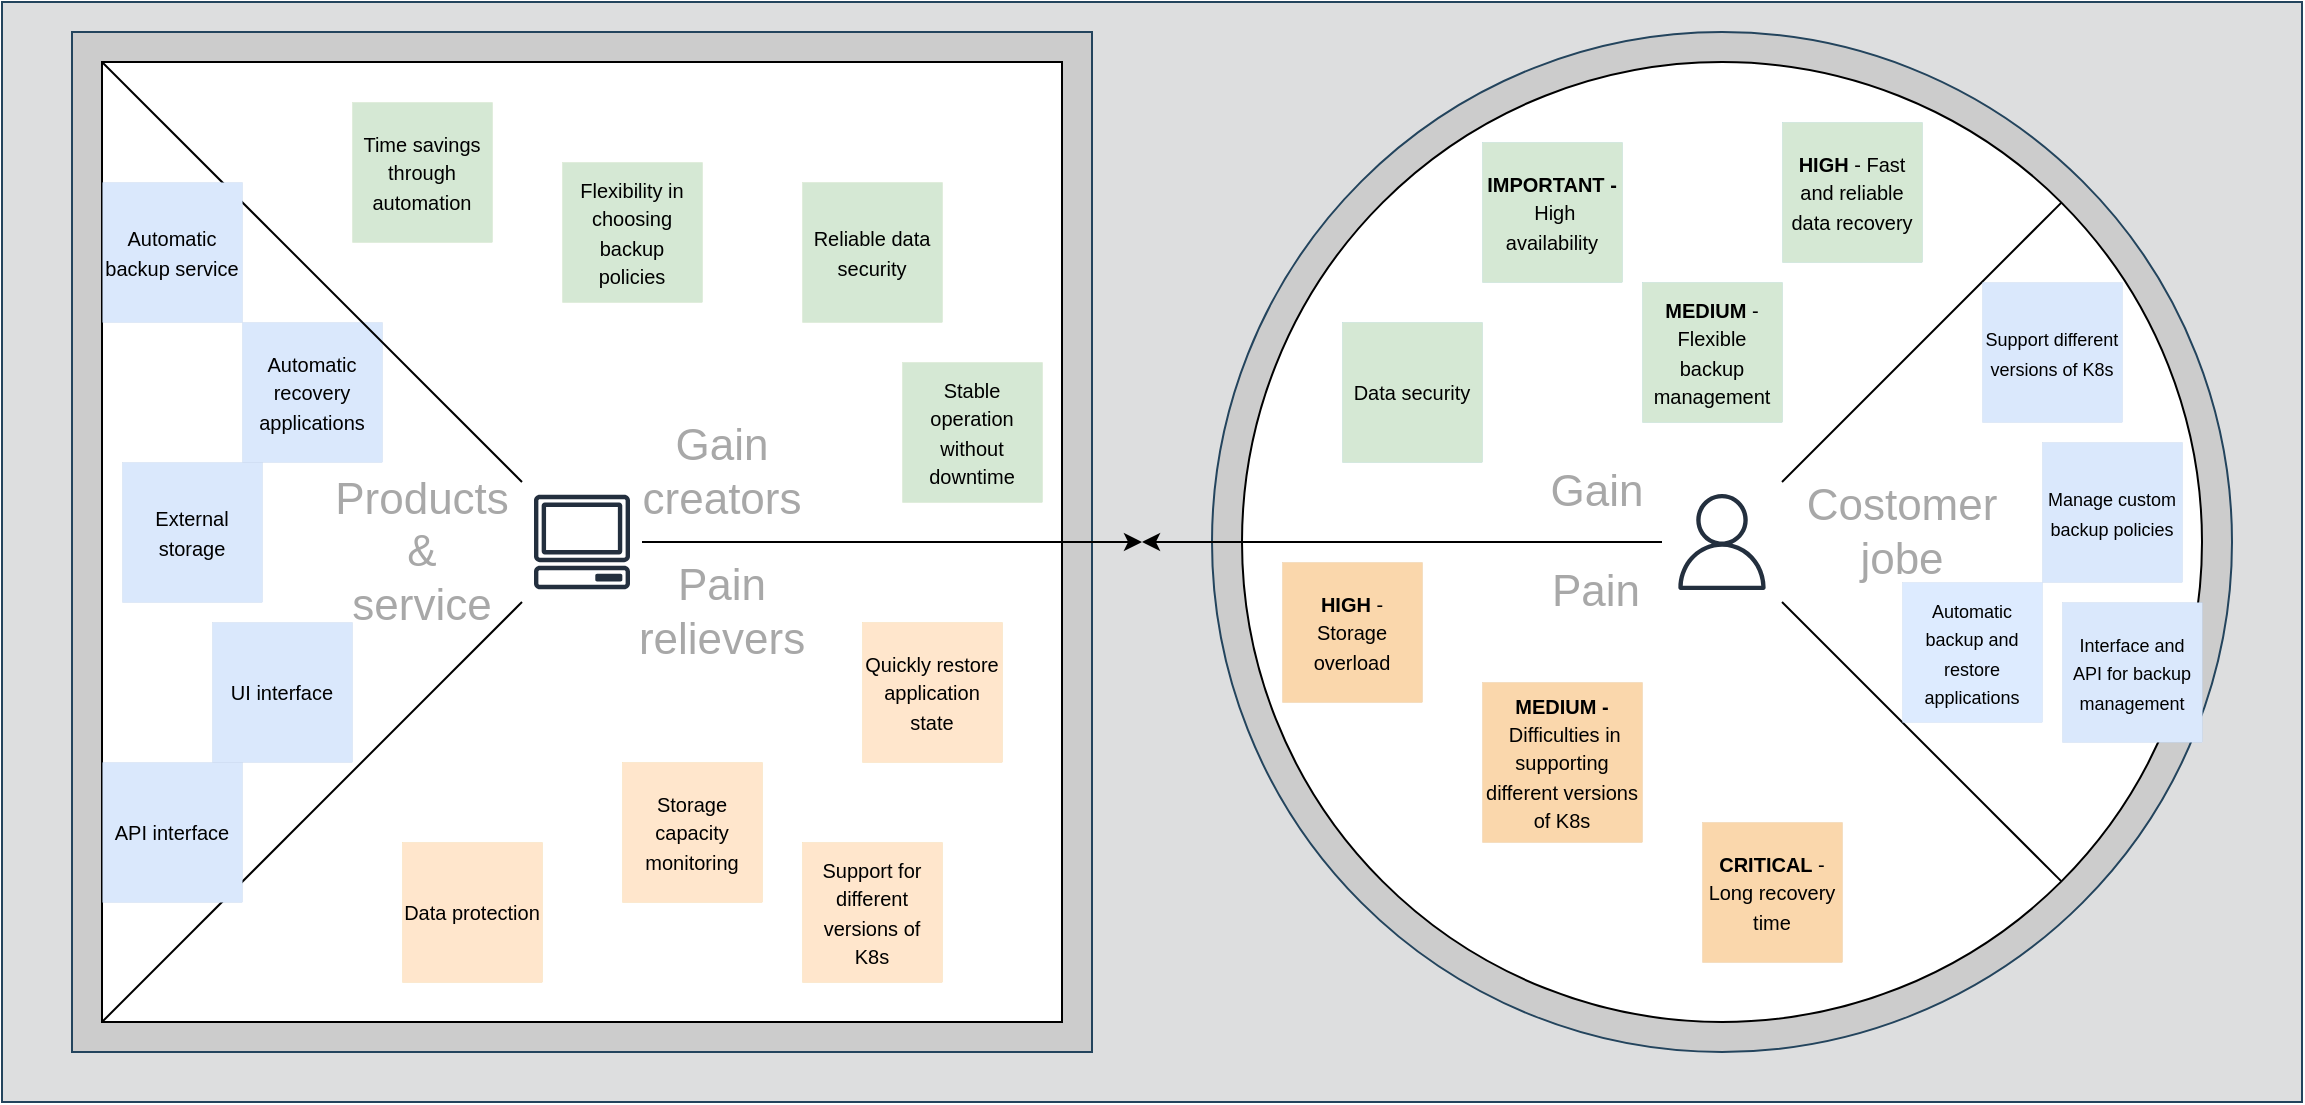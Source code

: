 <mxfile version="24.7.8">
  <diagram name="Страница — 1" id="ZWZOfKbPBvwn-qi-9Pri">
    <mxGraphModel dx="1434" dy="844" grid="1" gridSize="10" guides="1" tooltips="1" connect="1" arrows="1" fold="1" page="1" pageScale="1" pageWidth="827" pageHeight="1169" math="0" shadow="0">
      <root>
        <mxCell id="0" />
        <mxCell id="1" parent="0" />
        <mxCell id="bCf5sGynSnwTklrirDn9-61" value="" style="rounded=0;whiteSpace=wrap;html=1;fillColor=#dddedf;strokeColor=#23445d;" parent="1" vertex="1">
          <mxGeometry y="130" width="1150" height="550" as="geometry" />
        </mxCell>
        <mxCell id="bCf5sGynSnwTklrirDn9-65" value="" style="ellipse;whiteSpace=wrap;html=1;aspect=fixed;fillColor=#cccccc;strokeColor=#23445d;" parent="1" vertex="1">
          <mxGeometry x="605" y="145" width="510" height="510" as="geometry" />
        </mxCell>
        <mxCell id="bCf5sGynSnwTklrirDn9-63" value="" style="whiteSpace=wrap;html=1;aspect=fixed;fillColor=#cccccc;strokeColor=#23445d;" parent="1" vertex="1">
          <mxGeometry x="35" y="145" width="510" height="510" as="geometry" />
        </mxCell>
        <mxCell id="bCf5sGynSnwTklrirDn9-43" style="edgeStyle=orthogonalEdgeStyle;rounded=0;orthogonalLoop=1;jettySize=auto;html=1;" parent="1" source="bCf5sGynSnwTklrirDn9-2" edge="1">
          <mxGeometry relative="1" as="geometry">
            <mxPoint x="570" y="400" as="targetPoint" />
          </mxGeometry>
        </mxCell>
        <mxCell id="bCf5sGynSnwTklrirDn9-2" value="" style="ellipse;whiteSpace=wrap;html=1;aspect=fixed;" parent="1" vertex="1">
          <mxGeometry x="620" y="160" width="480" height="480" as="geometry" />
        </mxCell>
        <mxCell id="bCf5sGynSnwTklrirDn9-42" style="edgeStyle=orthogonalEdgeStyle;rounded=0;orthogonalLoop=1;jettySize=auto;html=1;" parent="1" source="bCf5sGynSnwTklrirDn9-1" edge="1">
          <mxGeometry relative="1" as="geometry">
            <mxPoint x="570" y="400" as="targetPoint" />
          </mxGeometry>
        </mxCell>
        <mxCell id="bCf5sGynSnwTklrirDn9-1" value="" style="whiteSpace=wrap;html=1;aspect=fixed;" parent="1" vertex="1">
          <mxGeometry x="50" y="160" width="480" height="480" as="geometry" />
        </mxCell>
        <mxCell id="bCf5sGynSnwTklrirDn9-8" value="" style="endArrow=none;html=1;rounded=0;entryX=0;entryY=1;entryDx=0;entryDy=0;" parent="1" source="bCf5sGynSnwTklrirDn9-11" target="bCf5sGynSnwTklrirDn9-1" edge="1">
          <mxGeometry width="50" height="50" relative="1" as="geometry">
            <mxPoint x="231" y="464" as="sourcePoint" />
            <mxPoint x="440" y="410" as="targetPoint" />
          </mxGeometry>
        </mxCell>
        <mxCell id="bCf5sGynSnwTklrirDn9-9" value="" style="endArrow=none;html=1;rounded=0;entryX=1;entryY=0.5;entryDx=0;entryDy=0;" parent="1" source="bCf5sGynSnwTklrirDn9-11" target="bCf5sGynSnwTklrirDn9-1" edge="1">
          <mxGeometry width="50" height="50" relative="1" as="geometry">
            <mxPoint x="227.97" y="461.98" as="sourcePoint" />
            <mxPoint x="440" y="410" as="targetPoint" />
          </mxGeometry>
        </mxCell>
        <mxCell id="bCf5sGynSnwTklrirDn9-10" value="User" style="sketch=0;outlineConnect=0;fontColor=#232F3E;gradientColor=none;strokeColor=#232F3E;fillColor=#ffffff;dashed=0;verticalLabelPosition=bottom;verticalAlign=top;align=center;html=1;fontSize=12;fontStyle=0;aspect=fixed;shape=mxgraph.aws4.resourceIcon;resIcon=mxgraph.aws4.user;" parent="1" vertex="1">
          <mxGeometry x="830" y="370" width="60" height="60" as="geometry" />
        </mxCell>
        <mxCell id="bCf5sGynSnwTklrirDn9-11" value="Client" style="sketch=0;outlineConnect=0;fontColor=#232F3E;gradientColor=none;strokeColor=#232F3E;fillColor=#ffffff;dashed=0;verticalLabelPosition=bottom;verticalAlign=top;align=center;html=1;fontSize=12;fontStyle=0;aspect=fixed;shape=mxgraph.aws4.resourceIcon;resIcon=mxgraph.aws4.client;" parent="1" vertex="1">
          <mxGeometry x="260" y="370" width="60" height="60" as="geometry" />
        </mxCell>
        <mxCell id="bCf5sGynSnwTklrirDn9-14" value="" style="endArrow=none;html=1;rounded=0;entryX=0;entryY=0.5;entryDx=0;entryDy=0;" parent="1" source="bCf5sGynSnwTklrirDn9-10" target="bCf5sGynSnwTklrirDn9-2" edge="1">
          <mxGeometry width="50" height="50" relative="1" as="geometry">
            <mxPoint x="390" y="460" as="sourcePoint" />
            <mxPoint x="440" y="410" as="targetPoint" />
          </mxGeometry>
        </mxCell>
        <mxCell id="bCf5sGynSnwTklrirDn9-18" value="" style="endArrow=none;html=1;rounded=0;entryX=1;entryY=0;entryDx=0;entryDy=0;" parent="1" source="bCf5sGynSnwTklrirDn9-10" target="bCf5sGynSnwTklrirDn9-2" edge="1">
          <mxGeometry width="50" height="50" relative="1" as="geometry">
            <mxPoint x="390" y="460" as="sourcePoint" />
            <mxPoint x="440" y="410" as="targetPoint" />
          </mxGeometry>
        </mxCell>
        <mxCell id="bCf5sGynSnwTklrirDn9-19" value="" style="endArrow=none;html=1;rounded=0;entryX=1;entryY=1;entryDx=0;entryDy=0;" parent="1" source="bCf5sGynSnwTklrirDn9-10" target="bCf5sGynSnwTklrirDn9-2" edge="1">
          <mxGeometry width="50" height="50" relative="1" as="geometry">
            <mxPoint x="390" y="460" as="sourcePoint" />
            <mxPoint x="440" y="410" as="targetPoint" />
          </mxGeometry>
        </mxCell>
        <mxCell id="bCf5sGynSnwTklrirDn9-20" value="&lt;font style=&quot;font-size: 22px;&quot; color=&quot;#a8a8a8&quot;&gt;Gain&lt;/font&gt;" style="text;html=1;align=center;verticalAlign=middle;whiteSpace=wrap;rounded=0;" parent="1" vertex="1">
          <mxGeometry x="768.5" y="360" width="57" height="30" as="geometry" />
        </mxCell>
        <mxCell id="bCf5sGynSnwTklrirDn9-21" value="&lt;font style=&quot;font-size: 22px;&quot; color=&quot;#a8a8a8&quot;&gt;Pain&lt;/font&gt;" style="text;html=1;align=center;verticalAlign=middle;whiteSpace=wrap;rounded=0;" parent="1" vertex="1">
          <mxGeometry x="767" y="410" width="60" height="30" as="geometry" />
        </mxCell>
        <mxCell id="bCf5sGynSnwTklrirDn9-22" value="&lt;font style=&quot;font-size: 22px;&quot; color=&quot;#a8a8a8&quot;&gt;Costomer&lt;br&gt;jobe&lt;/font&gt;" style="text;html=1;align=center;verticalAlign=middle;whiteSpace=wrap;rounded=0;" parent="1" vertex="1">
          <mxGeometry x="920" y="380" width="60" height="30" as="geometry" />
        </mxCell>
        <mxCell id="bCf5sGynSnwTklrirDn9-23" value="&lt;font style=&quot;font-size: 22px;&quot; color=&quot;#a8a8a8&quot;&gt;Gain creators&lt;/font&gt;" style="text;html=1;align=center;verticalAlign=middle;whiteSpace=wrap;rounded=0;" parent="1" vertex="1">
          <mxGeometry x="330" y="350" width="60" height="30" as="geometry" />
        </mxCell>
        <mxCell id="bCf5sGynSnwTklrirDn9-24" value="&lt;font style=&quot;font-size: 22px;&quot; color=&quot;#a8a8a8&quot;&gt;Pain&lt;br&gt;relievers&lt;/font&gt;" style="text;html=1;align=center;verticalAlign=middle;whiteSpace=wrap;rounded=0;" parent="1" vertex="1">
          <mxGeometry x="330" y="420" width="60" height="30" as="geometry" />
        </mxCell>
        <mxCell id="bCf5sGynSnwTklrirDn9-25" value="&lt;font color=&quot;#a8a8a8&quot;&gt;&lt;span style=&quot;font-size: 22px;&quot;&gt;Products&lt;br&gt;&amp;amp;&lt;br&gt;service&lt;/span&gt;&lt;/font&gt;" style="text;html=1;align=center;verticalAlign=middle;whiteSpace=wrap;rounded=0;" parent="1" vertex="1">
          <mxGeometry x="180" y="390" width="60" height="30" as="geometry" />
        </mxCell>
        <mxCell id="bCf5sGynSnwTklrirDn9-27" value="&lt;span style=&quot;font-size: 9px;&quot;&gt;Automatic backup and restore applications&lt;/span&gt;" style="whiteSpace=wrap;html=1;aspect=fixed;strokeWidth=0;fillColor=#DDEBFF;strokeColor=#6c8ebf;gradientColor=none;shadow=0;" parent="1" vertex="1">
          <mxGeometry x="950" y="420" width="70" height="70" as="geometry" />
        </mxCell>
        <mxCell id="bCf5sGynSnwTklrirDn9-28" value="&lt;span style=&quot;font-size: 9px; font-weight: 400;&quot;&gt;Manage custom backup policies&lt;/span&gt;" style="whiteSpace=wrap;html=1;aspect=fixed;strokeWidth=0;fillColor=#dae8fc;strokeColor=#6c8ebf;fontStyle=1" parent="1" vertex="1">
          <mxGeometry x="1020" y="350" width="70" height="70" as="geometry" />
        </mxCell>
        <mxCell id="bCf5sGynSnwTklrirDn9-29" value="&lt;span style=&quot;font-size: 9px;&quot;&gt;Support different versions of K8s&lt;/span&gt;" style="whiteSpace=wrap;html=1;aspect=fixed;strokeWidth=0;fillColor=#dae8fc;strokeColor=#6c8ebf;" parent="1" vertex="1">
          <mxGeometry x="990" y="270" width="70" height="70" as="geometry" />
        </mxCell>
        <mxCell id="bCf5sGynSnwTklrirDn9-30" value="&lt;span style=&quot;font-size: 9px;&quot;&gt;Interface and API for backup management&lt;/span&gt;" style="whiteSpace=wrap;html=1;aspect=fixed;strokeWidth=0;fillColor=#dae8fc;strokeColor=#6c8ebf;" parent="1" vertex="1">
          <mxGeometry x="1030" y="430" width="70" height="70" as="geometry" />
        </mxCell>
        <mxCell id="bCf5sGynSnwTklrirDn9-34" value="&lt;b style=&quot;font-size: x-small;&quot;&gt;MEDIUM -&amp;nbsp;&lt;/b&gt;&lt;font size=&quot;1&quot;&gt;Difficulties in supporting different versions of K8s&lt;/font&gt;" style="whiteSpace=wrap;html=1;aspect=fixed;strokeWidth=0;fillColor=#fad7ac;strokeColor=#b46504;shadow=0;" parent="1" vertex="1">
          <mxGeometry x="740" y="470" width="80" height="80" as="geometry" />
        </mxCell>
        <mxCell id="bCf5sGynSnwTklrirDn9-35" value="&lt;font size=&quot;1&quot;&gt;&lt;b&gt;CRITICAL&lt;/b&gt; - Long recovery time&lt;/font&gt;" style="whiteSpace=wrap;html=1;aspect=fixed;strokeWidth=0;fillColor=#fad7ac;strokeColor=#b46504;shadow=0;" parent="1" vertex="1">
          <mxGeometry x="850" y="540" width="70" height="70" as="geometry" />
        </mxCell>
        <mxCell id="bCf5sGynSnwTklrirDn9-36" value="&lt;font size=&quot;1&quot;&gt;&lt;b&gt;HIGH &lt;/b&gt;- Storage overload&lt;/font&gt;" style="whiteSpace=wrap;html=1;aspect=fixed;strokeWidth=0;fillColor=#fad7ac;strokeColor=#b46504;shadow=0;" parent="1" vertex="1">
          <mxGeometry x="640" y="410" width="70" height="70" as="geometry" />
        </mxCell>
        <mxCell id="bCf5sGynSnwTklrirDn9-38" value="&lt;font size=&quot;1&quot;&gt;&lt;b&gt;HIGH &lt;/b&gt;- Fast and reliable data recovery&lt;/font&gt;" style="whiteSpace=wrap;html=1;aspect=fixed;strokeWidth=0;fillColor=#d5e8d4;strokeColor=#0e8088;shadow=0;" parent="1" vertex="1">
          <mxGeometry x="890" y="190" width="70" height="70" as="geometry" />
        </mxCell>
        <mxCell id="bCf5sGynSnwTklrirDn9-39" value="&lt;font size=&quot;1&quot;&gt;Data security&lt;/font&gt;" style="whiteSpace=wrap;html=1;aspect=fixed;strokeWidth=0;fillColor=#d5e8d4;strokeColor=#0e8088;shadow=0;" parent="1" vertex="1">
          <mxGeometry x="670" y="290" width="70" height="70" as="geometry" />
        </mxCell>
        <mxCell id="bCf5sGynSnwTklrirDn9-40" value="&lt;font size=&quot;1&quot;&gt;&lt;b&gt;MEDIUM &lt;/b&gt;-Flexible backup management&lt;/font&gt;" style="whiteSpace=wrap;html=1;aspect=fixed;strokeWidth=0;fillColor=#d5e8d4;strokeColor=#0e8088;shadow=0;" parent="1" vertex="1">
          <mxGeometry x="820" y="270" width="70" height="70" as="geometry" />
        </mxCell>
        <mxCell id="bCf5sGynSnwTklrirDn9-41" value="&lt;div&gt;&lt;font size=&quot;1&quot;&gt;&lt;b&gt;IMPORTANT -&amp;nbsp;&lt;/b&gt;&lt;/font&gt;&lt;span style=&quot;font-size: x-small; background-color: initial;&quot;&gt;High availability&lt;/span&gt;&lt;/div&gt;" style="whiteSpace=wrap;html=1;aspect=fixed;strokeWidth=0;fillColor=#d5e8d4;strokeColor=#0e8088;shadow=0;" parent="1" vertex="1">
          <mxGeometry x="740" y="200" width="70" height="70" as="geometry" />
        </mxCell>
        <mxCell id="bCf5sGynSnwTklrirDn9-45" value="&lt;font size=&quot;1&quot;&gt;Automatic recovery applications&lt;/font&gt;" style="whiteSpace=wrap;html=1;aspect=fixed;strokeWidth=0;fillColor=#dae8fc;strokeColor=#6c8ebf;shadow=0;" parent="1" vertex="1">
          <mxGeometry x="120" y="290" width="70" height="70" as="geometry" />
        </mxCell>
        <mxCell id="bCf5sGynSnwTklrirDn9-46" value="&lt;font size=&quot;1&quot;&gt;External storage&lt;/font&gt;" style="whiteSpace=wrap;html=1;aspect=fixed;strokeWidth=0;fillColor=#dae8fc;strokeColor=#6c8ebf;shadow=0;" parent="1" vertex="1">
          <mxGeometry x="60" y="360" width="70" height="70" as="geometry" />
        </mxCell>
        <mxCell id="bCf5sGynSnwTklrirDn9-47" value="&lt;font size=&quot;1&quot;&gt;UI interface&lt;/font&gt;" style="whiteSpace=wrap;html=1;aspect=fixed;strokeWidth=0;fillColor=#dae8fc;strokeColor=#6c8ebf;shadow=0;" parent="1" vertex="1">
          <mxGeometry x="105" y="440" width="70" height="70" as="geometry" />
        </mxCell>
        <mxCell id="bCf5sGynSnwTklrirDn9-48" value="&lt;font size=&quot;1&quot;&gt;Support for different versions of K8s&lt;/font&gt;" style="whiteSpace=wrap;html=1;aspect=fixed;strokeWidth=0;fillColor=#ffe6cc;strokeColor=#d79b00;shadow=0;" parent="1" vertex="1">
          <mxGeometry x="400" y="550" width="70" height="70" as="geometry" />
        </mxCell>
        <mxCell id="bCf5sGynSnwTklrirDn9-50" value="&lt;font size=&quot;1&quot;&gt;Stable operation without downtime&lt;/font&gt;" style="whiteSpace=wrap;html=1;aspect=fixed;strokeWidth=0;fillColor=#d5e8d4;strokeColor=#82b366;shadow=0;" parent="1" vertex="1">
          <mxGeometry x="450" y="310" width="70" height="70" as="geometry" />
        </mxCell>
        <mxCell id="bCf5sGynSnwTklrirDn9-51" value="&lt;font size=&quot;1&quot;&gt;Reliable data security&lt;/font&gt;" style="whiteSpace=wrap;html=1;aspect=fixed;strokeWidth=0;fillColor=#d5e8d4;strokeColor=#82b366;shadow=0;" parent="1" vertex="1">
          <mxGeometry x="400" y="220" width="70" height="70" as="geometry" />
        </mxCell>
        <mxCell id="bCf5sGynSnwTklrirDn9-52" value="&lt;font size=&quot;1&quot;&gt;Flexibility in choosing backup policies&lt;/font&gt;" style="whiteSpace=wrap;html=1;aspect=fixed;strokeWidth=0;fillColor=#d5e8d4;strokeColor=#82b366;shadow=0;" parent="1" vertex="1">
          <mxGeometry x="280" y="210" width="70" height="70" as="geometry" />
        </mxCell>
        <mxCell id="bCf5sGynSnwTklrirDn9-53" value="&lt;font size=&quot;1&quot;&gt;Time savings through automation&lt;/font&gt;" style="whiteSpace=wrap;html=1;aspect=fixed;strokeWidth=0;fillColor=#d5e8d4;strokeColor=#82b366;shadow=0;" parent="1" vertex="1">
          <mxGeometry x="175" y="180" width="70" height="70" as="geometry" />
        </mxCell>
        <mxCell id="bCf5sGynSnwTklrirDn9-54" value="&lt;font size=&quot;1&quot;&gt;Quickly restore application state&lt;/font&gt;" style="whiteSpace=wrap;html=1;aspect=fixed;strokeWidth=0;fillColor=#ffe6cc;strokeColor=#d79b00;shadow=0;" parent="1" vertex="1">
          <mxGeometry x="430" y="440" width="70" height="70" as="geometry" />
        </mxCell>
        <mxCell id="bCf5sGynSnwTklrirDn9-55" value="&lt;font size=&quot;1&quot;&gt;Data protection&lt;/font&gt;" style="whiteSpace=wrap;html=1;aspect=fixed;strokeWidth=0;fillColor=#ffe6cc;strokeColor=#d79b00;shadow=0;" parent="1" vertex="1">
          <mxGeometry x="200" y="550" width="70" height="70" as="geometry" />
        </mxCell>
        <mxCell id="bCf5sGynSnwTklrirDn9-56" value="&lt;font size=&quot;1&quot;&gt;Storage capacity monitoring&lt;/font&gt;" style="whiteSpace=wrap;html=1;aspect=fixed;strokeWidth=0;fillColor=#ffe6cc;strokeColor=#d79b00;shadow=0;" parent="1" vertex="1">
          <mxGeometry x="310" y="510" width="70" height="70" as="geometry" />
        </mxCell>
        <mxCell id="bCf5sGynSnwTklrirDn9-58" value="" style="rounded=0;whiteSpace=wrap;html=1;strokeColor=none;" parent="1" vertex="1">
          <mxGeometry x="270" y="435" width="40" height="20" as="geometry" />
        </mxCell>
        <mxCell id="bCf5sGynSnwTklrirDn9-59" value="" style="rounded=0;whiteSpace=wrap;html=1;strokeColor=none;" parent="1" vertex="1">
          <mxGeometry x="840" y="435" width="40" height="20" as="geometry" />
        </mxCell>
        <mxCell id="bCf5sGynSnwTklrirDn9-64" value="" style="endArrow=none;html=1;rounded=0;entryX=0;entryY=0;entryDx=0;entryDy=0;" parent="1" source="bCf5sGynSnwTklrirDn9-11" target="bCf5sGynSnwTklrirDn9-1" edge="1">
          <mxGeometry width="50" height="50" relative="1" as="geometry">
            <mxPoint x="260" y="370" as="sourcePoint" />
            <mxPoint x="50" y="160" as="targetPoint" />
          </mxGeometry>
        </mxCell>
        <mxCell id="0vXHC34jklbjfZh2r0E--2" value="&lt;span style=&quot;font-size: x-small;&quot;&gt;Automatic backup service&lt;/span&gt;" style="whiteSpace=wrap;html=1;aspect=fixed;strokeWidth=0;fillColor=#dae8fc;strokeColor=#6c8ebf;shadow=0;" parent="1" vertex="1">
          <mxGeometry x="50" y="220" width="70" height="70" as="geometry" />
        </mxCell>
        <mxCell id="0vXHC34jklbjfZh2r0E--3" value="&lt;font size=&quot;1&quot;&gt;API interface&lt;/font&gt;" style="whiteSpace=wrap;html=1;aspect=fixed;strokeWidth=0;fillColor=#dae8fc;strokeColor=#6c8ebf;shadow=0;" parent="1" vertex="1">
          <mxGeometry x="50" y="510" width="70" height="70" as="geometry" />
        </mxCell>
      </root>
    </mxGraphModel>
  </diagram>
</mxfile>
